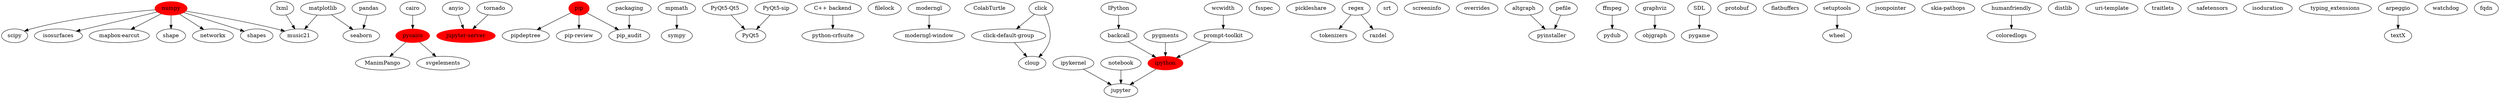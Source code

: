 // Python Package Dependencies
digraph {
	scipy [label=scipy]
	pycairo [label=pycairo color=red style=filled]
	"jupyter-server" [label="jupyter-server" color=red style=filled]
	pipdeptree [label=pipdeptree]
	sympy [label=sympy]
	anyio [label=anyio]
	"PyQt5-Qt5" [label="PyQt5-Qt5"]
	"python-crfsuite" [label="python-crfsuite"]
	filelock [label=filelock]
	"moderngl-window" [label="moderngl-window"]
	ManimPango [label=ManimPango]
	ColabTurtle [label=ColabTurtle]
	matplotlib [label=matplotlib]
	click [label=click]
	"prompt-toolkit" [label="prompt-toolkit"]
	"pip-review" [label="pip-review"]
	jupyter [label=jupyter]
	fsspec [label=fsspec]
	pickleshare [label=pickleshare]
	regex [label=regex]
	srt [label=srt]
	screeninfo [label=screeninfo]
	tornado [label=tornado]
	packaging [label=packaging]
	overrides [label=overrides]
	isosurfaces [label=isosurfaces]
	altgraph [label=altgraph]
	"C++ backend" [label="C++ backend"]
	svgelements [label=svgelements]
	pydub [label=pydub]
	ipykernel [label=ipykernel]
	ffmpeg [label=ffmpeg]
	graphviz [label=graphviz]
	pandas [label=pandas]
	SDL [label=SDL]
	protobuf [label=protobuf]
	pip [label=pip color=red style=filled]
	pygame [label=pygame]
	"click-default-group" [label="click-default-group"]
	flatbuffers [label=flatbuffers]
	cairo [label=cairo]
	"mapbox-earcut" [label="mapbox-earcut"]
	backcall [label=backcall]
	objgraph [label=objgraph]
	cloup [label=cloup]
	shape [label=shape]
	wheel [label=wheel]
	jsonpointer [label=jsonpointer]
	notebook [label=notebook]
	tokenizers [label=tokenizers]
	"skia-pathops" [label="skia-pathops"]
	coloredlogs [label=coloredlogs]
	wcwidth [label=wcwidth]
	IPython [label=IPython]
	humanfriendly [label=humanfriendly]
	moderngl [label=moderngl]
	lxml [label=lxml]
	distlib [label=distlib]
	"uri-template" [label="uri-template"]
	pygments [label=pygments]
	pyinstaller [label=pyinstaller]
	ipython [label=ipython color=red style=filled]
	music21 [label=music21]
	traitlets [label=traitlets]
	safetensors [label=safetensors]
	networkx [label=networkx]
	isoduration [label=isoduration]
	razdel [label=razdel]
	shapes [label=shapes]
	pefile [label=pefile]
	mpmath [label=mpmath]
	pip_audit [label=pip_audit]
	typing_extensions [label=typing_extensions]
	seaborn [label=seaborn]
	arpeggio [label=arpeggio]
	"PyQt5-sip" [label="PyQt5-sip"]
	textX [label=textX]
	numpy [label=numpy color=red style=filled]
	watchdog [label=watchdog]
	fqdn [label=fqdn]
	PyQt5 [label=PyQt5]
	setuptools [label=setuptools]
	IPython -> backcall
	click -> "click-default-group"
	click -> cloup
	"click-default-group" -> cloup
	humanfriendly -> coloredlogs
	numpy -> isosurfaces
	ipython -> jupyter
	ipykernel -> jupyter
	notebook -> jupyter
	pycairo -> ManimPango
	numpy -> "mapbox-earcut"
	moderngl -> "moderngl-window"
	lxml -> music21
	numpy -> music21
	matplotlib -> music21
	numpy -> networkx
	graphviz -> objgraph
	pip -> pip_audit
	packaging -> pip_audit
	pip -> "pip-review"
	pip -> pipdeptree
	cairo -> pycairo
	ffmpeg -> pydub
	SDL -> pygame
	altgraph -> pyinstaller
	pefile -> pyinstaller
	"PyQt5-sip" -> PyQt5
	"PyQt5-Qt5" -> PyQt5
	"C++ backend" -> "python-crfsuite"
	regex -> razdel
	numpy -> scipy
	matplotlib -> seaborn
	pandas -> seaborn
	numpy -> shape
	numpy -> shapes
	pycairo -> svgelements
	mpmath -> sympy
	arpeggio -> textX
	regex -> tokenizers
	setuptools -> wheel
	pygments -> ipython
	backcall -> ipython
	"prompt-toolkit" -> ipython
	tornado -> "jupyter-server"
	anyio -> "jupyter-server"
	wcwidth -> "prompt-toolkit"
}
